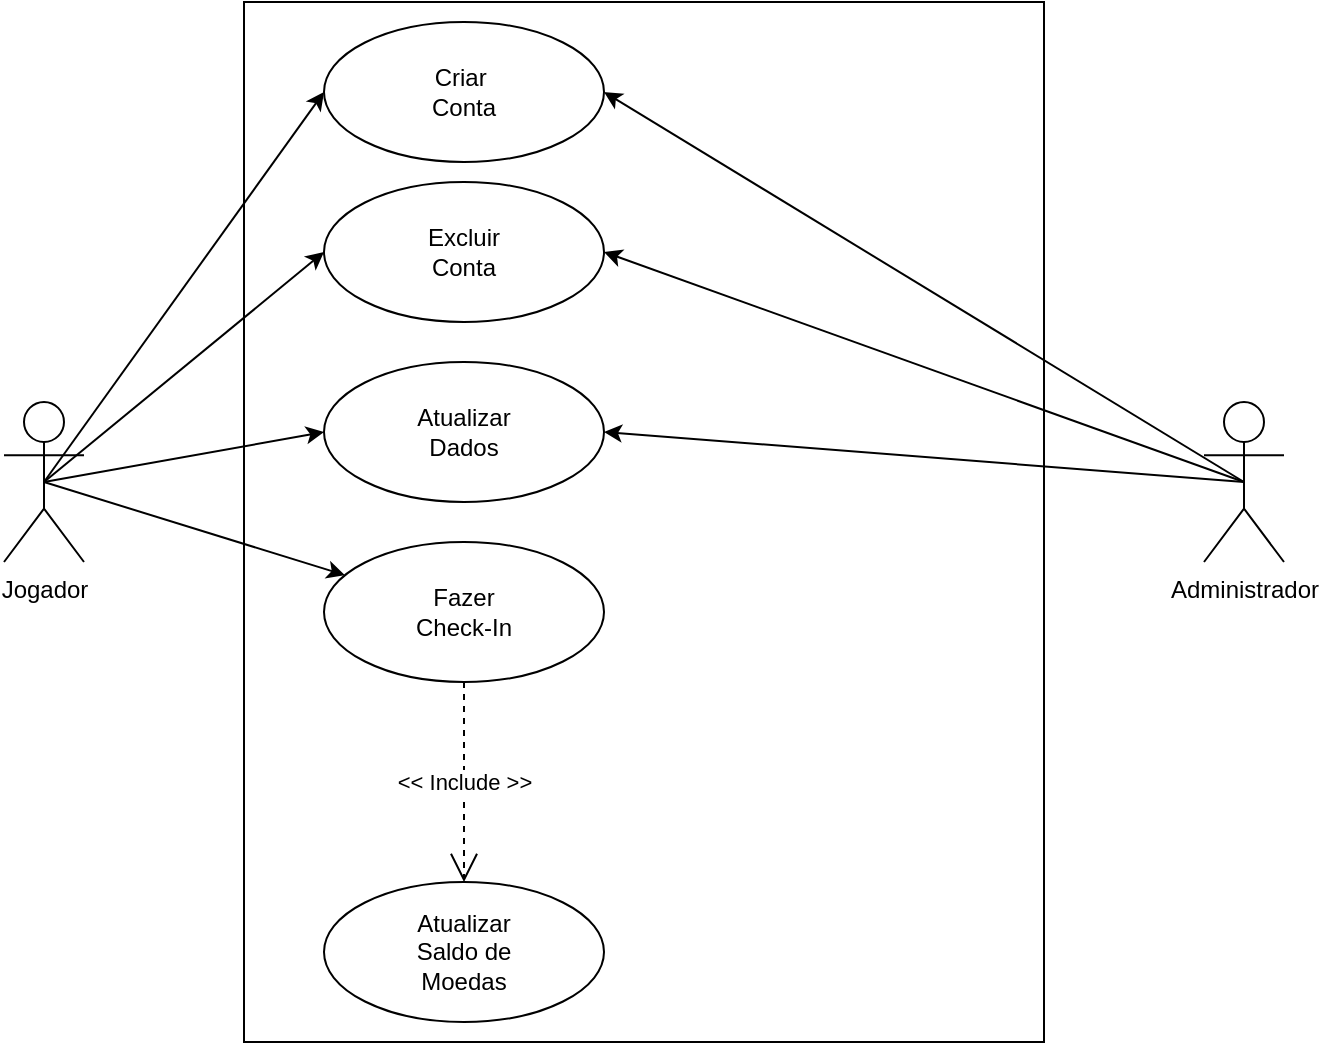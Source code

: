 <mxfile version="24.5.2" type="github">
  <diagram name="Página-1" id="Z1KwaNPyy6gBbevRYTJm">
    <mxGraphModel dx="1114" dy="638" grid="1" gridSize="10" guides="1" tooltips="1" connect="1" arrows="1" fold="1" page="1" pageScale="1" pageWidth="1169" pageHeight="827" math="0" shadow="0">
      <root>
        <mxCell id="0" />
        <mxCell id="1" parent="0" />
        <mxCell id="J6i-Hf9DABYKp_gOB9Wn-1" value="Jogador" style="shape=umlActor;verticalLabelPosition=bottom;verticalAlign=top;html=1;outlineConnect=0;" vertex="1" parent="1">
          <mxGeometry x="240" y="240" width="40" height="80" as="geometry" />
        </mxCell>
        <mxCell id="J6i-Hf9DABYKp_gOB9Wn-2" value="" style="rounded=0;whiteSpace=wrap;html=1;" vertex="1" parent="1">
          <mxGeometry x="360" y="40" width="400" height="520" as="geometry" />
        </mxCell>
        <mxCell id="J6i-Hf9DABYKp_gOB9Wn-3" value="Criar&amp;nbsp;&lt;div&gt;Conta&lt;/div&gt;" style="ellipse;whiteSpace=wrap;html=1;" vertex="1" parent="1">
          <mxGeometry x="400" y="50" width="140" height="70" as="geometry" />
        </mxCell>
        <mxCell id="J6i-Hf9DABYKp_gOB9Wn-4" value="Fazer&lt;div&gt;Check-In&lt;/div&gt;" style="ellipse;whiteSpace=wrap;html=1;" vertex="1" parent="1">
          <mxGeometry x="400" y="310" width="140" height="70" as="geometry" />
        </mxCell>
        <mxCell id="J6i-Hf9DABYKp_gOB9Wn-5" value="Atualizar&lt;div&gt;Saldo de&lt;/div&gt;&lt;div&gt;Moedas&lt;/div&gt;" style="ellipse;whiteSpace=wrap;html=1;" vertex="1" parent="1">
          <mxGeometry x="400" y="480" width="140" height="70" as="geometry" />
        </mxCell>
        <mxCell id="J6i-Hf9DABYKp_gOB9Wn-6" value="Excluir&lt;div&gt;Conta&lt;/div&gt;" style="ellipse;whiteSpace=wrap;html=1;" vertex="1" parent="1">
          <mxGeometry x="400" y="130" width="140" height="70" as="geometry" />
        </mxCell>
        <mxCell id="J6i-Hf9DABYKp_gOB9Wn-7" value="Atualizar&lt;div&gt;Dados&lt;/div&gt;" style="ellipse;whiteSpace=wrap;html=1;" vertex="1" parent="1">
          <mxGeometry x="400" y="220" width="140" height="70" as="geometry" />
        </mxCell>
        <mxCell id="J6i-Hf9DABYKp_gOB9Wn-9" value="Administrador" style="shape=umlActor;verticalLabelPosition=bottom;verticalAlign=top;html=1;outlineConnect=0;" vertex="1" parent="1">
          <mxGeometry x="840" y="240" width="40" height="80" as="geometry" />
        </mxCell>
        <mxCell id="J6i-Hf9DABYKp_gOB9Wn-18" value="" style="endArrow=classic;html=1;rounded=0;exitX=0.5;exitY=0.5;exitDx=0;exitDy=0;exitPerimeter=0;entryX=0;entryY=0.5;entryDx=0;entryDy=0;" edge="1" parent="1" source="J6i-Hf9DABYKp_gOB9Wn-1" target="J6i-Hf9DABYKp_gOB9Wn-3">
          <mxGeometry width="50" height="50" relative="1" as="geometry">
            <mxPoint x="290" y="320" as="sourcePoint" />
            <mxPoint x="340" y="270" as="targetPoint" />
          </mxGeometry>
        </mxCell>
        <mxCell id="J6i-Hf9DABYKp_gOB9Wn-20" value="" style="endArrow=classic;html=1;rounded=0;exitX=0.5;exitY=0.5;exitDx=0;exitDy=0;exitPerimeter=0;" edge="1" parent="1" source="J6i-Hf9DABYKp_gOB9Wn-1" target="J6i-Hf9DABYKp_gOB9Wn-4">
          <mxGeometry width="50" height="50" relative="1" as="geometry">
            <mxPoint x="270" y="290" as="sourcePoint" />
            <mxPoint x="390" y="145" as="targetPoint" />
          </mxGeometry>
        </mxCell>
        <mxCell id="J6i-Hf9DABYKp_gOB9Wn-21" value="" style="endArrow=classic;html=1;rounded=0;exitX=0.5;exitY=0.5;exitDx=0;exitDy=0;exitPerimeter=0;entryX=0;entryY=0.5;entryDx=0;entryDy=0;" edge="1" parent="1" source="J6i-Hf9DABYKp_gOB9Wn-1" target="J6i-Hf9DABYKp_gOB9Wn-6">
          <mxGeometry width="50" height="50" relative="1" as="geometry">
            <mxPoint x="270" y="290" as="sourcePoint" />
            <mxPoint x="390" y="290" as="targetPoint" />
          </mxGeometry>
        </mxCell>
        <mxCell id="J6i-Hf9DABYKp_gOB9Wn-22" value="" style="endArrow=classic;html=1;rounded=0;exitX=0.5;exitY=0.5;exitDx=0;exitDy=0;exitPerimeter=0;entryX=0;entryY=0.5;entryDx=0;entryDy=0;" edge="1" parent="1" source="J6i-Hf9DABYKp_gOB9Wn-1" target="J6i-Hf9DABYKp_gOB9Wn-7">
          <mxGeometry width="50" height="50" relative="1" as="geometry">
            <mxPoint x="270" y="290" as="sourcePoint" />
            <mxPoint x="610" y="215" as="targetPoint" />
          </mxGeometry>
        </mxCell>
        <mxCell id="J6i-Hf9DABYKp_gOB9Wn-23" value="&amp;lt;&amp;lt; Include &amp;gt;&amp;gt;" style="endArrow=open;endSize=12;dashed=1;html=1;rounded=0;exitX=0.5;exitY=1;exitDx=0;exitDy=0;entryX=0.5;entryY=0;entryDx=0;entryDy=0;" edge="1" parent="1" source="J6i-Hf9DABYKp_gOB9Wn-4" target="J6i-Hf9DABYKp_gOB9Wn-5">
          <mxGeometry width="160" relative="1" as="geometry">
            <mxPoint x="540" y="440" as="sourcePoint" />
            <mxPoint x="700" y="440" as="targetPoint" />
          </mxGeometry>
        </mxCell>
        <mxCell id="J6i-Hf9DABYKp_gOB9Wn-25" value="" style="endArrow=classic;html=1;rounded=0;exitX=0.5;exitY=0.5;exitDx=0;exitDy=0;exitPerimeter=0;entryX=1;entryY=0.5;entryDx=0;entryDy=0;" edge="1" parent="1" source="J6i-Hf9DABYKp_gOB9Wn-9" target="J6i-Hf9DABYKp_gOB9Wn-3">
          <mxGeometry width="50" height="50" relative="1" as="geometry">
            <mxPoint x="810" y="190" as="sourcePoint" />
            <mxPoint x="860" y="140" as="targetPoint" />
          </mxGeometry>
        </mxCell>
        <mxCell id="J6i-Hf9DABYKp_gOB9Wn-26" value="" style="endArrow=classic;html=1;rounded=0;entryX=1;entryY=0.5;entryDx=0;entryDy=0;" edge="1" parent="1" target="J6i-Hf9DABYKp_gOB9Wn-6">
          <mxGeometry width="50" height="50" relative="1" as="geometry">
            <mxPoint x="860" y="280" as="sourcePoint" />
            <mxPoint x="550" y="95" as="targetPoint" />
          </mxGeometry>
        </mxCell>
        <mxCell id="J6i-Hf9DABYKp_gOB9Wn-27" value="" style="endArrow=classic;html=1;rounded=0;entryX=1;entryY=0.5;entryDx=0;entryDy=0;" edge="1" parent="1" target="J6i-Hf9DABYKp_gOB9Wn-7">
          <mxGeometry width="50" height="50" relative="1" as="geometry">
            <mxPoint x="860" y="280" as="sourcePoint" />
            <mxPoint x="550" y="175" as="targetPoint" />
          </mxGeometry>
        </mxCell>
      </root>
    </mxGraphModel>
  </diagram>
</mxfile>
